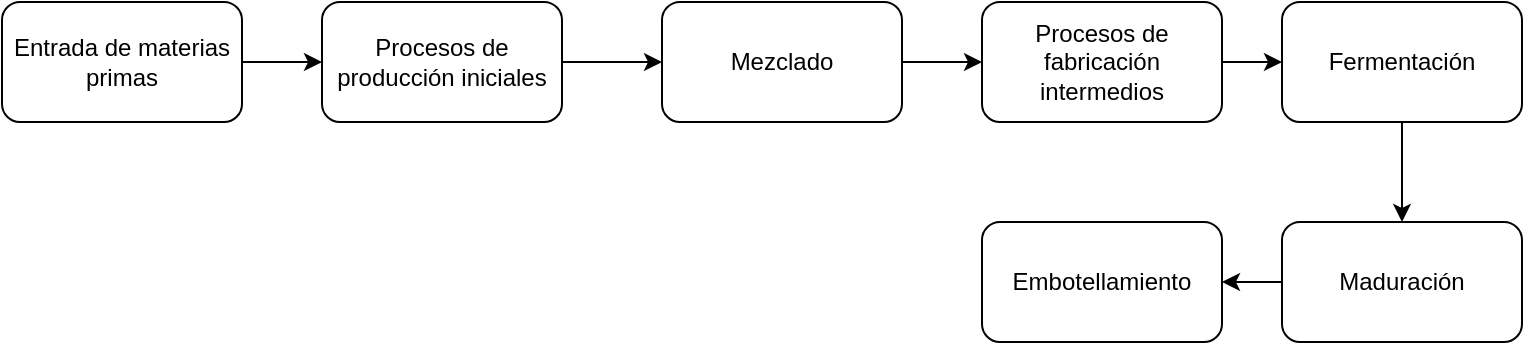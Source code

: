 <mxfile version="24.7.17">
  <diagram name="Página-1" id="xDSoH521b-Y4r9lQ5-7c">
    <mxGraphModel dx="1393" dy="755" grid="1" gridSize="10" guides="1" tooltips="1" connect="1" arrows="1" fold="1" page="1" pageScale="1" pageWidth="827" pageHeight="1169" math="0" shadow="0">
      <root>
        <mxCell id="0" />
        <mxCell id="1" parent="0" />
        <mxCell id="nkUfKYir7cvC5fYIuB2i-8" style="edgeStyle=orthogonalEdgeStyle;rounded=0;orthogonalLoop=1;jettySize=auto;html=1;" edge="1" parent="1" source="nkUfKYir7cvC5fYIuB2i-1" target="nkUfKYir7cvC5fYIuB2i-2">
          <mxGeometry relative="1" as="geometry" />
        </mxCell>
        <mxCell id="nkUfKYir7cvC5fYIuB2i-1" value="Entrada de materias primas" style="rounded=1;whiteSpace=wrap;html=1;" vertex="1" parent="1">
          <mxGeometry x="30" y="330" width="120" height="60" as="geometry" />
        </mxCell>
        <mxCell id="nkUfKYir7cvC5fYIuB2i-9" style="edgeStyle=orthogonalEdgeStyle;rounded=0;orthogonalLoop=1;jettySize=auto;html=1;entryX=0;entryY=0.5;entryDx=0;entryDy=0;" edge="1" parent="1" source="nkUfKYir7cvC5fYIuB2i-2" target="nkUfKYir7cvC5fYIuB2i-3">
          <mxGeometry relative="1" as="geometry" />
        </mxCell>
        <mxCell id="nkUfKYir7cvC5fYIuB2i-2" value="Procesos de producción iniciales" style="rounded=1;whiteSpace=wrap;html=1;" vertex="1" parent="1">
          <mxGeometry x="190" y="330" width="120" height="60" as="geometry" />
        </mxCell>
        <mxCell id="nkUfKYir7cvC5fYIuB2i-10" style="edgeStyle=orthogonalEdgeStyle;rounded=0;orthogonalLoop=1;jettySize=auto;html=1;entryX=0;entryY=0.5;entryDx=0;entryDy=0;" edge="1" parent="1" source="nkUfKYir7cvC5fYIuB2i-3" target="nkUfKYir7cvC5fYIuB2i-4">
          <mxGeometry relative="1" as="geometry" />
        </mxCell>
        <mxCell id="nkUfKYir7cvC5fYIuB2i-3" value="Mezclado" style="rounded=1;whiteSpace=wrap;html=1;" vertex="1" parent="1">
          <mxGeometry x="360" y="330" width="120" height="60" as="geometry" />
        </mxCell>
        <mxCell id="nkUfKYir7cvC5fYIuB2i-11" style="edgeStyle=orthogonalEdgeStyle;rounded=0;orthogonalLoop=1;jettySize=auto;html=1;entryX=0;entryY=0.5;entryDx=0;entryDy=0;" edge="1" parent="1" source="nkUfKYir7cvC5fYIuB2i-4" target="nkUfKYir7cvC5fYIuB2i-5">
          <mxGeometry relative="1" as="geometry" />
        </mxCell>
        <mxCell id="nkUfKYir7cvC5fYIuB2i-4" value="Procesos de fabricación intermedios" style="rounded=1;whiteSpace=wrap;html=1;" vertex="1" parent="1">
          <mxGeometry x="520" y="330" width="120" height="60" as="geometry" />
        </mxCell>
        <mxCell id="nkUfKYir7cvC5fYIuB2i-12" style="edgeStyle=orthogonalEdgeStyle;rounded=0;orthogonalLoop=1;jettySize=auto;html=1;entryX=0.5;entryY=0;entryDx=0;entryDy=0;" edge="1" parent="1" source="nkUfKYir7cvC5fYIuB2i-5" target="nkUfKYir7cvC5fYIuB2i-6">
          <mxGeometry relative="1" as="geometry" />
        </mxCell>
        <mxCell id="nkUfKYir7cvC5fYIuB2i-5" value="Fermentación" style="rounded=1;whiteSpace=wrap;html=1;" vertex="1" parent="1">
          <mxGeometry x="670" y="330" width="120" height="60" as="geometry" />
        </mxCell>
        <mxCell id="nkUfKYir7cvC5fYIuB2i-13" style="edgeStyle=orthogonalEdgeStyle;rounded=0;orthogonalLoop=1;jettySize=auto;html=1;entryX=1;entryY=0.5;entryDx=0;entryDy=0;" edge="1" parent="1" source="nkUfKYir7cvC5fYIuB2i-6" target="nkUfKYir7cvC5fYIuB2i-7">
          <mxGeometry relative="1" as="geometry" />
        </mxCell>
        <mxCell id="nkUfKYir7cvC5fYIuB2i-6" value="Maduración" style="rounded=1;whiteSpace=wrap;html=1;" vertex="1" parent="1">
          <mxGeometry x="670" y="440" width="120" height="60" as="geometry" />
        </mxCell>
        <mxCell id="nkUfKYir7cvC5fYIuB2i-7" value="Embotellamiento" style="rounded=1;whiteSpace=wrap;html=1;" vertex="1" parent="1">
          <mxGeometry x="520" y="440" width="120" height="60" as="geometry" />
        </mxCell>
      </root>
    </mxGraphModel>
  </diagram>
</mxfile>
